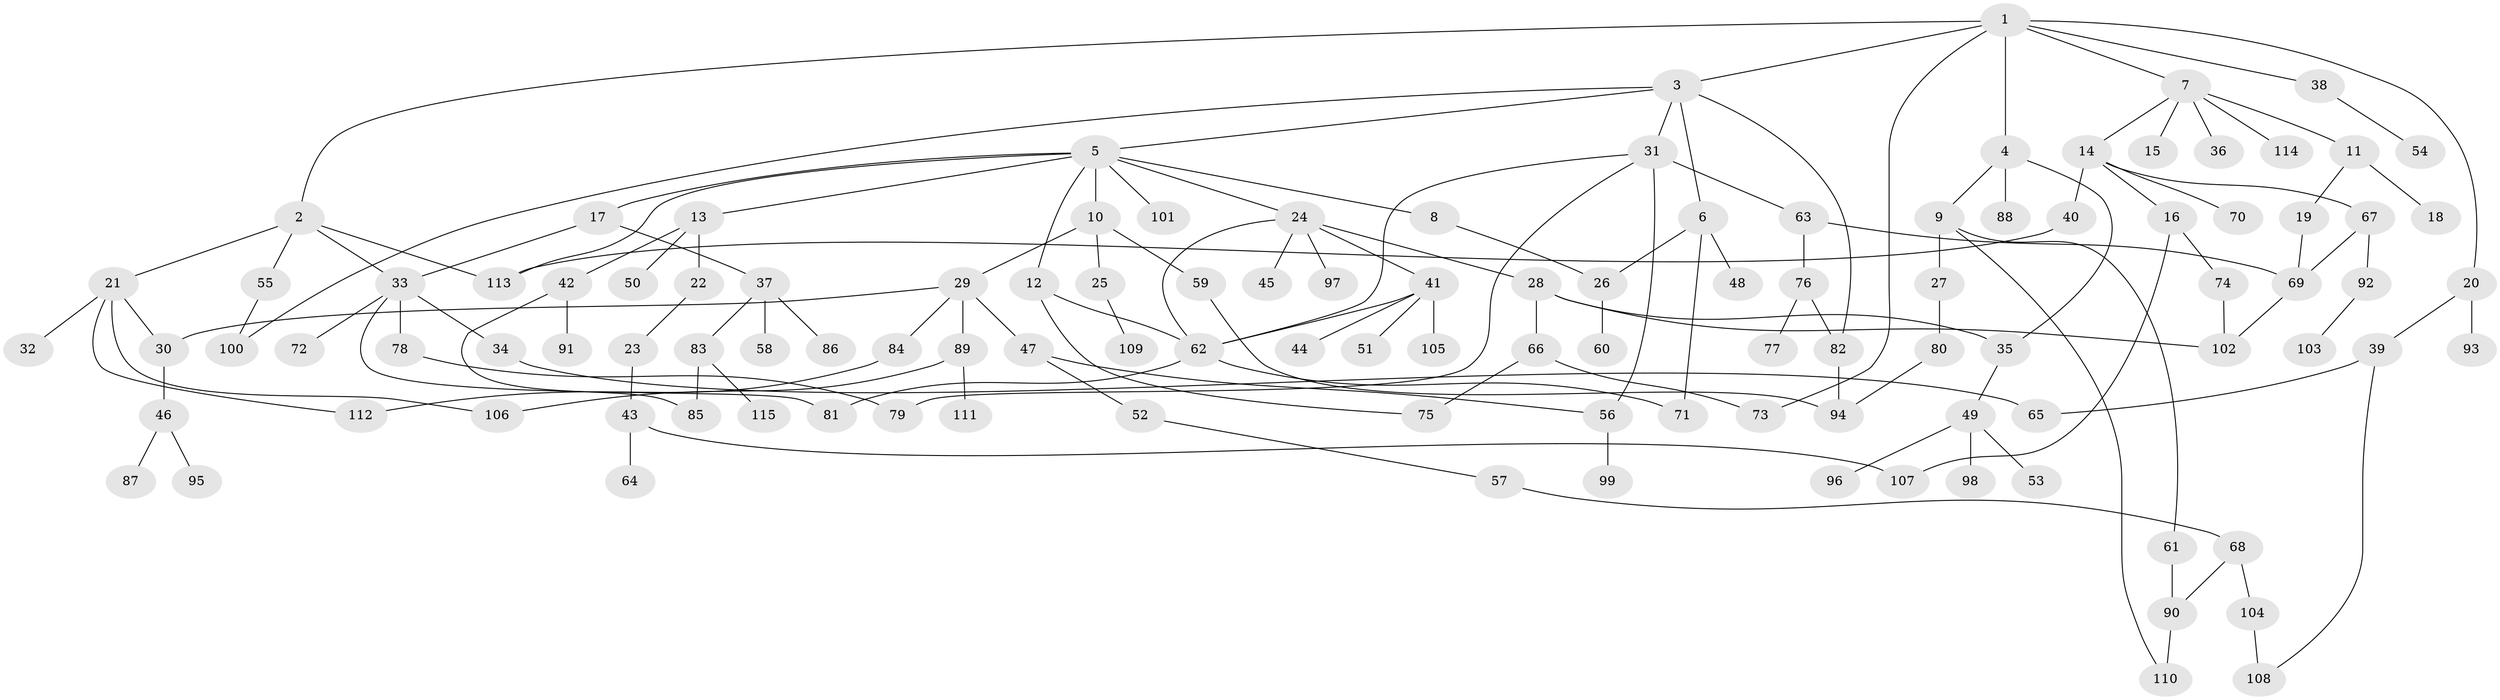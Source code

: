 // Generated by graph-tools (version 1.1) at 2025/10/02/27/25 16:10:52]
// undirected, 115 vertices, 145 edges
graph export_dot {
graph [start="1"]
  node [color=gray90,style=filled];
  1;
  2;
  3;
  4;
  5;
  6;
  7;
  8;
  9;
  10;
  11;
  12;
  13;
  14;
  15;
  16;
  17;
  18;
  19;
  20;
  21;
  22;
  23;
  24;
  25;
  26;
  27;
  28;
  29;
  30;
  31;
  32;
  33;
  34;
  35;
  36;
  37;
  38;
  39;
  40;
  41;
  42;
  43;
  44;
  45;
  46;
  47;
  48;
  49;
  50;
  51;
  52;
  53;
  54;
  55;
  56;
  57;
  58;
  59;
  60;
  61;
  62;
  63;
  64;
  65;
  66;
  67;
  68;
  69;
  70;
  71;
  72;
  73;
  74;
  75;
  76;
  77;
  78;
  79;
  80;
  81;
  82;
  83;
  84;
  85;
  86;
  87;
  88;
  89;
  90;
  91;
  92;
  93;
  94;
  95;
  96;
  97;
  98;
  99;
  100;
  101;
  102;
  103;
  104;
  105;
  106;
  107;
  108;
  109;
  110;
  111;
  112;
  113;
  114;
  115;
  1 -- 2;
  1 -- 3;
  1 -- 4;
  1 -- 7;
  1 -- 20;
  1 -- 38;
  1 -- 73;
  2 -- 21;
  2 -- 55;
  2 -- 113;
  2 -- 33;
  3 -- 5;
  3 -- 6;
  3 -- 31;
  3 -- 100;
  3 -- 82;
  4 -- 9;
  4 -- 88;
  4 -- 35;
  5 -- 8;
  5 -- 10;
  5 -- 12;
  5 -- 13;
  5 -- 17;
  5 -- 24;
  5 -- 101;
  5 -- 113;
  6 -- 48;
  6 -- 71;
  6 -- 26;
  7 -- 11;
  7 -- 14;
  7 -- 15;
  7 -- 36;
  7 -- 114;
  8 -- 26;
  9 -- 27;
  9 -- 61;
  9 -- 110;
  10 -- 25;
  10 -- 29;
  10 -- 59;
  11 -- 18;
  11 -- 19;
  12 -- 62;
  12 -- 75;
  13 -- 22;
  13 -- 42;
  13 -- 50;
  14 -- 16;
  14 -- 40;
  14 -- 67;
  14 -- 70;
  16 -- 74;
  16 -- 107;
  17 -- 33;
  17 -- 37;
  19 -- 69;
  20 -- 39;
  20 -- 93;
  21 -- 32;
  21 -- 106;
  21 -- 112;
  21 -- 30;
  22 -- 23;
  23 -- 43;
  24 -- 28;
  24 -- 41;
  24 -- 45;
  24 -- 97;
  24 -- 62;
  25 -- 109;
  26 -- 60;
  27 -- 80;
  28 -- 35;
  28 -- 66;
  28 -- 102;
  29 -- 30;
  29 -- 47;
  29 -- 84;
  29 -- 89;
  30 -- 46;
  31 -- 56;
  31 -- 63;
  31 -- 79;
  31 -- 62;
  33 -- 34;
  33 -- 72;
  33 -- 78;
  33 -- 81;
  34 -- 65;
  35 -- 49;
  37 -- 58;
  37 -- 83;
  37 -- 86;
  38 -- 54;
  39 -- 108;
  39 -- 65;
  40 -- 113;
  41 -- 44;
  41 -- 51;
  41 -- 62;
  41 -- 105;
  42 -- 91;
  42 -- 85;
  43 -- 64;
  43 -- 107;
  46 -- 87;
  46 -- 95;
  47 -- 52;
  47 -- 56;
  49 -- 53;
  49 -- 96;
  49 -- 98;
  52 -- 57;
  55 -- 100;
  56 -- 99;
  57 -- 68;
  59 -- 94;
  61 -- 90;
  62 -- 71;
  62 -- 81;
  63 -- 76;
  63 -- 69;
  66 -- 75;
  66 -- 73;
  67 -- 92;
  67 -- 69;
  68 -- 90;
  68 -- 104;
  69 -- 102;
  74 -- 102;
  76 -- 77;
  76 -- 82;
  78 -- 79;
  80 -- 94;
  82 -- 94;
  83 -- 85;
  83 -- 115;
  84 -- 112;
  89 -- 111;
  89 -- 106;
  90 -- 110;
  92 -- 103;
  104 -- 108;
}

